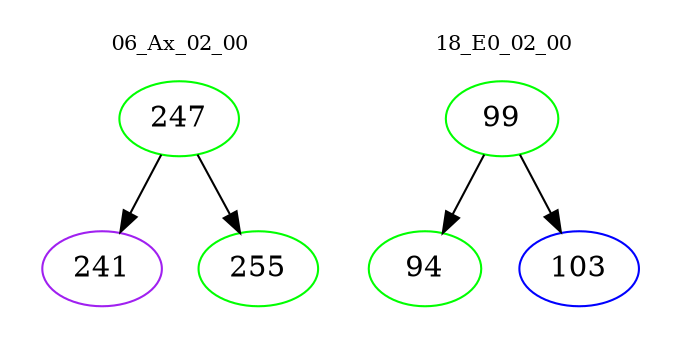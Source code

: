 digraph{
subgraph cluster_0 {
color = white
label = "06_Ax_02_00";
fontsize=10;
T0_247 [label="247", color="green"]
T0_247 -> T0_241 [color="black"]
T0_241 [label="241", color="purple"]
T0_247 -> T0_255 [color="black"]
T0_255 [label="255", color="green"]
}
subgraph cluster_1 {
color = white
label = "18_E0_02_00";
fontsize=10;
T1_99 [label="99", color="green"]
T1_99 -> T1_94 [color="black"]
T1_94 [label="94", color="green"]
T1_99 -> T1_103 [color="black"]
T1_103 [label="103", color="blue"]
}
}
